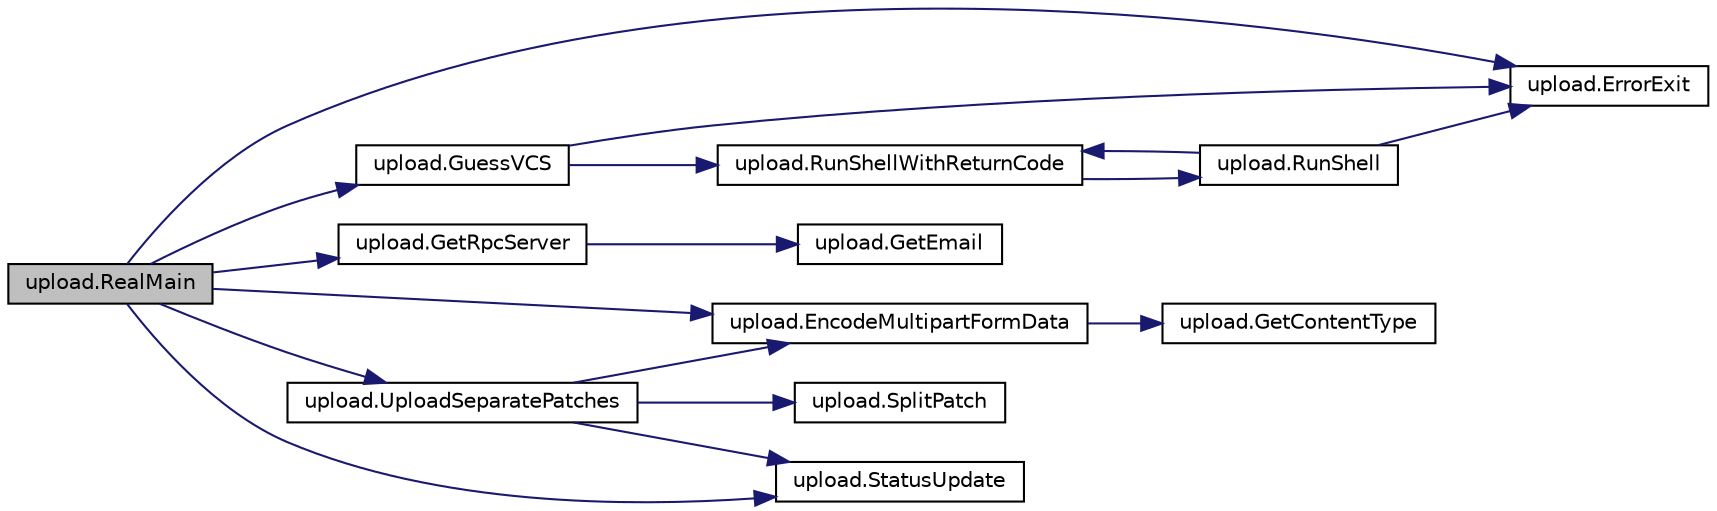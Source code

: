 digraph "upload.RealMain"
{
  edge [fontname="Helvetica",fontsize="10",labelfontname="Helvetica",labelfontsize="10"];
  node [fontname="Helvetica",fontsize="10",shape=record];
  rankdir="LR";
  Node79 [label="upload.RealMain",height=0.2,width=0.4,color="black", fillcolor="grey75", style="filled", fontcolor="black"];
  Node79 -> Node80 [color="midnightblue",fontsize="10",style="solid",fontname="Helvetica"];
  Node80 [label="upload.GuessVCS",height=0.2,width=0.4,color="black", fillcolor="white", style="filled",URL="$d3/d3e/namespaceupload.html#a31390568253accd22ee51861eaeb99bd"];
  Node80 -> Node81 [color="midnightblue",fontsize="10",style="solid",fontname="Helvetica"];
  Node81 [label="upload.RunShellWithReturnCode",height=0.2,width=0.4,color="black", fillcolor="white", style="filled",URL="$d3/d3e/namespaceupload.html#afa542d3a5a4f4fce174a1c23644a9204"];
  Node81 -> Node82 [color="midnightblue",fontsize="10",style="solid",fontname="Helvetica"];
  Node82 [label="upload.RunShell",height=0.2,width=0.4,color="black", fillcolor="white", style="filled",URL="$d3/d3e/namespaceupload.html#adddc423c49132e8879cbb25d6be2cf11"];
  Node82 -> Node81 [color="midnightblue",fontsize="10",style="solid",fontname="Helvetica"];
  Node82 -> Node83 [color="midnightblue",fontsize="10",style="solid",fontname="Helvetica"];
  Node83 [label="upload.ErrorExit",height=0.2,width=0.4,color="black", fillcolor="white", style="filled",URL="$d3/d3e/namespaceupload.html#adea53186a1d73e92cc839b7c35c2c044"];
  Node80 -> Node83 [color="midnightblue",fontsize="10",style="solid",fontname="Helvetica"];
  Node79 -> Node83 [color="midnightblue",fontsize="10",style="solid",fontname="Helvetica"];
  Node79 -> Node84 [color="midnightblue",fontsize="10",style="solid",fontname="Helvetica"];
  Node84 [label="upload.GetRpcServer",height=0.2,width=0.4,color="black", fillcolor="white", style="filled",URL="$d3/d3e/namespaceupload.html#a1dadef480a702dbc5d0fb66203b9abe7"];
  Node84 -> Node85 [color="midnightblue",fontsize="10",style="solid",fontname="Helvetica"];
  Node85 [label="upload.GetEmail",height=0.2,width=0.4,color="black", fillcolor="white", style="filled",URL="$d3/d3e/namespaceupload.html#a4f169469a6d43221ebd38cfd546484e1"];
  Node79 -> Node86 [color="midnightblue",fontsize="10",style="solid",fontname="Helvetica"];
  Node86 [label="upload.EncodeMultipartFormData",height=0.2,width=0.4,color="black", fillcolor="white", style="filled",URL="$d3/d3e/namespaceupload.html#ae12985a2c860c124c502dd2099b702eb"];
  Node86 -> Node87 [color="midnightblue",fontsize="10",style="solid",fontname="Helvetica"];
  Node87 [label="upload.GetContentType",height=0.2,width=0.4,color="black", fillcolor="white", style="filled",URL="$d3/d3e/namespaceupload.html#a753a004706d964335ad218628e07b063"];
  Node79 -> Node88 [color="midnightblue",fontsize="10",style="solid",fontname="Helvetica"];
  Node88 [label="upload.StatusUpdate",height=0.2,width=0.4,color="black", fillcolor="white", style="filled",URL="$d3/d3e/namespaceupload.html#a79ce84c196c018f3b0c7ff7a9b626b58"];
  Node79 -> Node89 [color="midnightblue",fontsize="10",style="solid",fontname="Helvetica"];
  Node89 [label="upload.UploadSeparatePatches",height=0.2,width=0.4,color="black", fillcolor="white", style="filled",URL="$d3/d3e/namespaceupload.html#a7ec83cb7f7bfb9109c19b6f91552b3ee"];
  Node89 -> Node90 [color="midnightblue",fontsize="10",style="solid",fontname="Helvetica"];
  Node90 [label="upload.SplitPatch",height=0.2,width=0.4,color="black", fillcolor="white", style="filled",URL="$d3/d3e/namespaceupload.html#a9dd260785ca4cc97e245234811ef1949"];
  Node89 -> Node86 [color="midnightblue",fontsize="10",style="solid",fontname="Helvetica"];
  Node89 -> Node88 [color="midnightblue",fontsize="10",style="solid",fontname="Helvetica"];
}
